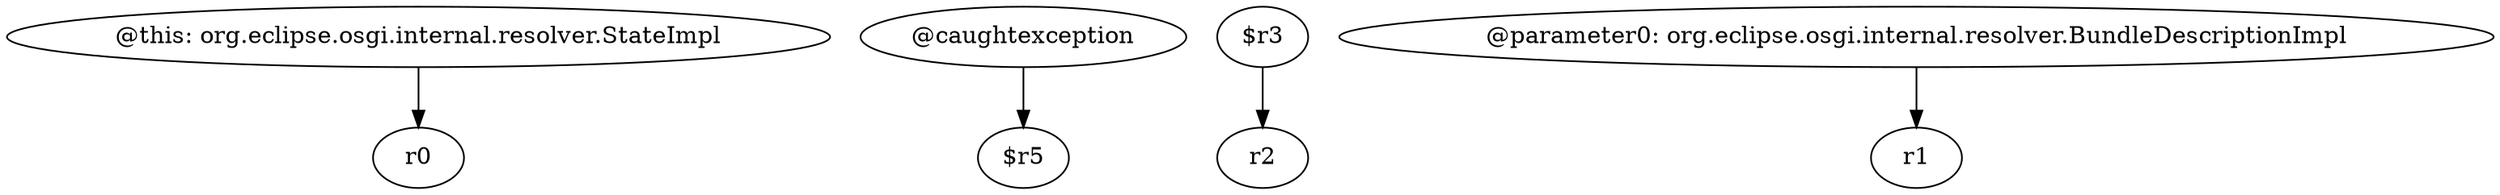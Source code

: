digraph g {
0[label="@this: org.eclipse.osgi.internal.resolver.StateImpl"]
1[label="r0"]
0->1[label=""]
2[label="@caughtexception"]
3[label="$r5"]
2->3[label=""]
4[label="$r3"]
5[label="r2"]
4->5[label=""]
6[label="@parameter0: org.eclipse.osgi.internal.resolver.BundleDescriptionImpl"]
7[label="r1"]
6->7[label=""]
}